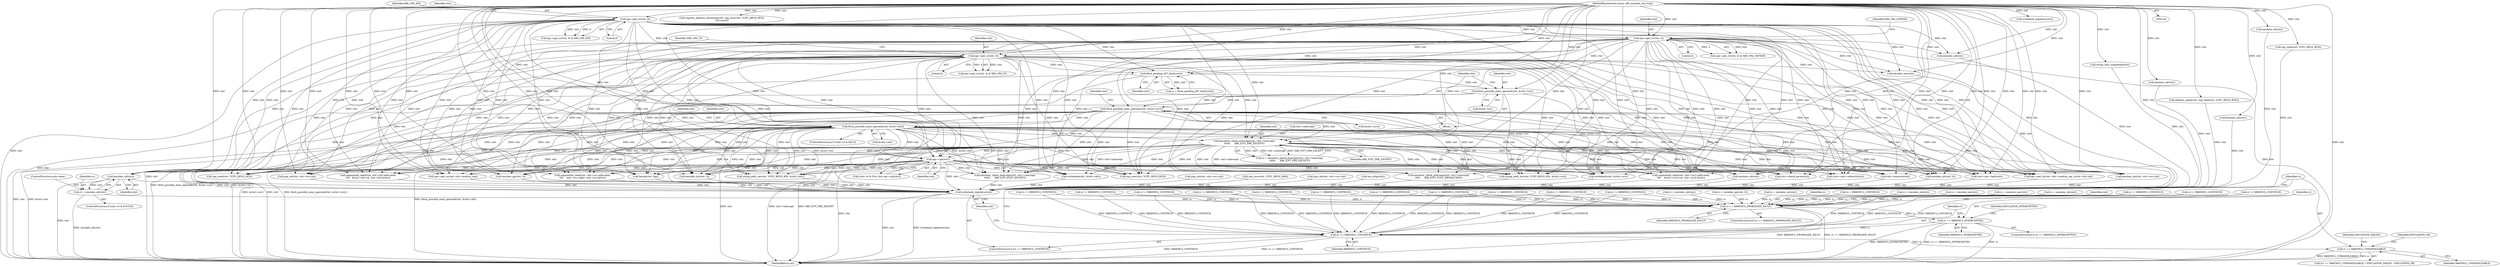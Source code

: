 digraph "0_linux_234f3ce485d54017f15cf5e0699cff4100121601_8@pointer" {
"1000404" [label="(Call,emulate_ud(ctxt))"];
"1000375" [label="(Call,emulator_check_intercept(ctxt, ctxt->intercept,\n\t\t\t\t\t\t      X86_ICPT_PRE_EXCEPT))"];
"1000342" [label="(Call,fetch_possible_mmx_operand(ctxt, &ctxt->src2))"];
"1000336" [label="(Call,fetch_possible_mmx_operand(ctxt, &ctxt->src))"];
"1000329" [label="(Call,flush_pending_x87_faults(ctxt))"];
"1000290" [label="(Call,ops->get_cr(ctxt, 4))"];
"1000278" [label="(Call,ops->get_cr(ctxt, 0))"];
"1000145" [label="(MethodParameterIn,struct x86_emulate_ctxt *ctxt)"];
"1000310" [label="(Call,ops->get_cr(ctxt, 0))"];
"1000355" [label="(Call,fetch_possible_mmx_operand(ctxt, &ctxt->dst))"];
"1000393" [label="(Call,ops->cpl(ctxt))"];
"1000402" [label="(Call,rc = emulate_ud(ctxt))"];
"1001195" [label="(Call,rc == X86EMUL_PROPAGATE_FAULT)"];
"1001213" [label="(Call,rc == X86EMUL_INTERCEPTED)"];
"1001219" [label="(Call,rc == X86EMUL_CONTINUE)"];
"1001226" [label="(Call,rc == X86EMUL_UNHANDLEABLE)"];
"1001222" [label="(Call,writeback_registers(ctxt))"];
"1001221" [label="(Identifier,X86EMUL_CONTINUE)"];
"1000295" [label="(Call,rc = emulate_ud(ctxt))"];
"1001322" [label="(Call,jmp_rel(ctxt, ctxt->src.val))"];
"1000642" [label="(Call,rc != X86EMUL_CONTINUE)"];
"1000407" [label="(Call,rc = emulate_gp(ctxt, 0))"];
"1001213" [label="(Call,rc == X86EMUL_INTERCEPTED)"];
"1000831" [label="(Call,reg_rmw(ctxt, VCPU_REGS_RAX))"];
"1000948" [label="(Call,ctxt->ops->halt(ctxt))"];
"1000194" [label="(Call,emulate_ud(ctxt))"];
"1001260" [label="(Call,ops->get_dr(ctxt, ctxt->modrm_reg, &ctxt->dst.val))"];
"1001130" [label="(Call,register_address_increment(ctxt, reg_rmw(ctxt, VCPU_REGS_RCX),\n\t\t\t\t-count))"];
"1000312" [label="(Literal,0)"];
"1001026" [label="(Call,rc != X86EMUL_CONTINUE)"];
"1000281" [label="(Identifier,X86_CR0_EM)"];
"1001214" [label="(Identifier,rc)"];
"1000382" [label="(Call,rc != X86EMUL_CONTINUE)"];
"1000376" [label="(Identifier,ctxt)"];
"1000277" [label="(Call,ops->get_cr(ctxt, 0) & X86_CR0_EM)"];
"1000730" [label="(Call,rc != X86EMUL_CONTINUE)"];
"1001223" [label="(Identifier,ctxt)"];
"1000279" [label="(Identifier,ctxt)"];
"1001222" [label="(Call,writeback_registers(ctxt))"];
"1000357" [label="(Call,&ctxt->dst)"];
"1000403" [label="(Identifier,rc)"];
"1000336" [label="(Call,fetch_possible_mmx_operand(ctxt, &ctxt->src))"];
"1000909" [label="(Call,emulate_int(ctxt, ctxt->src.val))"];
"1000387" [label="(Call,(ctxt->d & Priv) && ops->cpl(ctxt))"];
"1000402" [label="(Call,rc = emulate_ud(ctxt))"];
"1000343" [label="(Identifier,ctxt)"];
"1001132" [label="(Call,reg_rmw(ctxt, VCPU_REGS_RCX))"];
"1000393" [label="(Call,ops->cpl(ctxt))"];
"1000214" [label="(Call,rc = emulate_ud(ctxt))"];
"1000326" [label="(Block,)"];
"1000543" [label="(Call,rc != X86EMUL_CONTINUE)"];
"1000412" [label="(ControlStructure,goto done;)"];
"1001081" [label="(Call,string_addr_inc(ctxt, VCPU_REGS_RDI, &ctxt->dst))"];
"1000932" [label="(Call,jmp_rel(ctxt, ctxt->src.val))"];
"1000740" [label="(Call,rc != X86EMUL_CONTINUE)"];
"1000309" [label="(Call,ops->get_cr(ctxt, 0) & X86_CR0_TS)"];
"1000280" [label="(Literal,0)"];
"1000621" [label="(Call,segmented_read(ctxt, ctxt->dst.addr.mem,\n\t\t\t\t   &ctxt->dst.val, ctxt->dst.bytes))"];
"1001151" [label="(Call,reg_read(ctxt, VCPU_REGS_RCX))"];
"1001139" [label="(Call,string_insn_completed(ctxt))"];
"1000352" [label="(Identifier,ctxt)"];
"1001229" [label="(Identifier,EMULATION_FAILED)"];
"1000461" [label="(Call,emulator_check_intercept(ctxt, ctxt->intercept,\n\t\t\t\t\t\t      X86_ICPT_POST_EXCEPT))"];
"1000317" [label="(Call,emulate_nm(ctxt))"];
"1001215" [label="(Identifier,X86EMUL_INTERCEPTED)"];
"1001194" [label="(ControlStructure,if (rc == X86EMUL_PROPAGATE_FAULT))"];
"1000796" [label="(Call,jmp_rel(ctxt, ctxt->src.val))"];
"1000373" [label="(Call,rc = emulator_check_intercept(ctxt, ctxt->intercept,\n\t\t\t\t\t\t      X86_ICPT_PRE_EXCEPT))"];
"1001040" [label="(Call,writeback(ctxt, &ctxt->dst))"];
"1001219" [label="(Call,rc == X86EMUL_CONTINUE)"];
"1000337" [label="(Identifier,ctxt)"];
"1000145" [label="(MethodParameterIn,struct x86_emulate_ctxt *ctxt)"];
"1000332" [label="(Call,rc != X86EMUL_CONTINUE)"];
"1001217" [label="(Identifier,EMULATION_INTERCEPTED)"];
"1000590" [label="(Call,rc != X86EMUL_CONTINUE)"];
"1001253" [label="(Call,ops->get_cr(ctxt, ctxt->modrm_reg))"];
"1000679" [label="(Call,rc != X86EMUL_CONTINUE)"];
"1001218" [label="(ControlStructure,if (rc == X86EMUL_CONTINUE))"];
"1000726" [label="(Call,fastop(ctxt, fop))"];
"1001225" [label="(Call,(rc == X86EMUL_UNHANDLEABLE) ? EMULATION_FAILED : EMULATION_OK)"];
"1001196" [label="(Identifier,rc)"];
"1000154" [label="(Call,rc = X86EMUL_CONTINUE)"];
"1000365" [label="(Identifier,ctxt)"];
"1001466" [label="(Call,rc != X86EMUL_CONTINUE)"];
"1000404" [label="(Call,emulate_ud(ctxt))"];
"1000375" [label="(Call,emulator_check_intercept(ctxt, ctxt->intercept,\n\t\t\t\t\t\t      X86_ICPT_PRE_EXCEPT))"];
"1000342" [label="(Call,fetch_possible_mmx_operand(ctxt, &ctxt->src2))"];
"1000405" [label="(Identifier,ctxt)"];
"1000426" [label="(Call,rc = emulate_ud(ctxt))"];
"1000380" [label="(Identifier,X86_ICPT_PRE_EXCEPT)"];
"1000377" [label="(Call,ctxt->intercept)"];
"1000902" [label="(Call,emulate_int(ctxt, 3))"];
"1001197" [label="(Identifier,X86EMUL_PROPAGATE_FAULT)"];
"1000672" [label="(Call,emulator_check_intercept(ctxt, ctxt->intercept,\n\t\t\t\t\t      X86_ICPT_POST_MEMACCESS))"];
"1001195" [label="(Call,rc == X86EMUL_PROPAGATE_FAULT)"];
"1000468" [label="(Call,rc != X86EMUL_CONTINUE)"];
"1001047" [label="(Call,rc != X86EMUL_CONTINUE)"];
"1001066" [label="(Call,string_addr_inc(ctxt, VCPU_REGS_RSI, &ctxt->src))"];
"1000292" [label="(Literal,4)"];
"1000313" [label="(Identifier,X86_CR0_TS)"];
"1000344" [label="(Call,&ctxt->src2)"];
"1000192" [label="(Call,rc = emulate_ud(ctxt))"];
"1000844" [label="(Call,em_xchg(ctxt))"];
"1000330" [label="(Identifier,ctxt)"];
"1000394" [label="(Identifier,ctxt)"];
"1000293" [label="(Identifier,X86_CR4_OSFXSR)"];
"1000327" [label="(Call,rc = flush_pending_x87_faults(ctxt))"];
"1000338" [label="(Call,&ctxt->src)"];
"1000356" [label="(Identifier,ctxt)"];
"1001474" [label="(MethodReturn,int)"];
"1000289" [label="(Call,ops->get_cr(ctxt, 4) & X86_CR4_OSFXSR)"];
"1000409" [label="(Call,emulate_gp(ctxt, 0))"];
"1001019" [label="(Call,writeback(ctxt, &ctxt->src))"];
"1000216" [label="(Call,emulate_ud(ctxt))"];
"1000315" [label="(Call,rc = emulate_nm(ctxt))"];
"1001212" [label="(ControlStructure,if (rc == X86EMUL_INTERCEPTED))"];
"1000523" [label="(Call,segmented_read(ctxt, ctxt->src.addr.mem,\n\t\t\t\t    ctxt->src.valptr, ctxt->src.bytes))"];
"1000487" [label="(Call,reg_read(ctxt, VCPU_REGS_RCX))"];
"1000278" [label="(Call,ops->get_cr(ctxt, 0))"];
"1000569" [label="(Call,segmented_read(ctxt, ctxt->src2.addr.mem,\n\t\t\t\t    &ctxt->src2.val, ctxt->src2.bytes))"];
"1001226" [label="(Call,rc == X86EMUL_UNHANDLEABLE)"];
"1000428" [label="(Call,emulate_ud(ctxt))"];
"1000440" [label="(Call,ctxt->check_perm(ctxt))"];
"1001176" [label="(Call,writeback_registers(ctxt))"];
"1000355" [label="(Call,fetch_possible_mmx_operand(ctxt, &ctxt->dst))"];
"1000311" [label="(Identifier,ctxt)"];
"1000989" [label="(Call,rc != X86EMUL_CONTINUE)"];
"1001238" [label="(Call,(ctxt->ops->wbinvd)(ctxt))"];
"1000485" [label="(Call,address_mask(ctxt, reg_read(ctxt, VCPU_REGS_RCX)))"];
"1001220" [label="(Identifier,rc)"];
"1000310" [label="(Call,ops->get_cr(ctxt, 0))"];
"1000737" [label="(Call,ctxt->execute(ctxt))"];
"1000262" [label="(Call,rc = emulate_ud(ctxt))"];
"1001203" [label="(Identifier,ctxt)"];
"1000297" [label="(Call,emulate_ud(ctxt))"];
"1000396" [label="(ControlStructure,if (ctxt->d & PrivUD))"];
"1000264" [label="(Call,emulate_ud(ctxt))"];
"1001230" [label="(Identifier,EMULATION_OK)"];
"1000926" [label="(Call,emulate_int(ctxt, 4))"];
"1000291" [label="(Identifier,ctxt)"];
"1000348" [label="(ControlStructure,if (!(ctxt->d & Mov)))"];
"1001228" [label="(Identifier,X86EMUL_UNHANDLEABLE)"];
"1000290" [label="(Call,ops->get_cr(ctxt, 4))"];
"1000443" [label="(Call,rc != X86EMUL_CONTINUE)"];
"1000329" [label="(Call,flush_pending_x87_faults(ctxt))"];
"1001227" [label="(Identifier,rc)"];
"1000404" -> "1000402"  [label="AST: "];
"1000404" -> "1000405"  [label="CFG: "];
"1000405" -> "1000404"  [label="AST: "];
"1000402" -> "1000404"  [label="CFG: "];
"1000404" -> "1001474"  [label="DDG: ctxt"];
"1000404" -> "1000402"  [label="DDG: ctxt"];
"1000375" -> "1000404"  [label="DDG: ctxt"];
"1000393" -> "1000404"  [label="DDG: ctxt"];
"1000342" -> "1000404"  [label="DDG: ctxt"];
"1000310" -> "1000404"  [label="DDG: ctxt"];
"1000278" -> "1000404"  [label="DDG: ctxt"];
"1000355" -> "1000404"  [label="DDG: ctxt"];
"1000290" -> "1000404"  [label="DDG: ctxt"];
"1000145" -> "1000404"  [label="DDG: ctxt"];
"1000404" -> "1001222"  [label="DDG: ctxt"];
"1000375" -> "1000373"  [label="AST: "];
"1000375" -> "1000380"  [label="CFG: "];
"1000376" -> "1000375"  [label="AST: "];
"1000377" -> "1000375"  [label="AST: "];
"1000380" -> "1000375"  [label="AST: "];
"1000373" -> "1000375"  [label="CFG: "];
"1000375" -> "1001474"  [label="DDG: ctxt"];
"1000375" -> "1001474"  [label="DDG: ctxt->intercept"];
"1000375" -> "1001474"  [label="DDG: X86_ICPT_PRE_EXCEPT"];
"1000375" -> "1000373"  [label="DDG: ctxt"];
"1000375" -> "1000373"  [label="DDG: ctxt->intercept"];
"1000375" -> "1000373"  [label="DDG: X86_ICPT_PRE_EXCEPT"];
"1000342" -> "1000375"  [label="DDG: ctxt"];
"1000310" -> "1000375"  [label="DDG: ctxt"];
"1000278" -> "1000375"  [label="DDG: ctxt"];
"1000355" -> "1000375"  [label="DDG: ctxt"];
"1000290" -> "1000375"  [label="DDG: ctxt"];
"1000145" -> "1000375"  [label="DDG: ctxt"];
"1000375" -> "1000393"  [label="DDG: ctxt"];
"1000375" -> "1000409"  [label="DDG: ctxt"];
"1000375" -> "1000428"  [label="DDG: ctxt"];
"1000375" -> "1000440"  [label="DDG: ctxt"];
"1000375" -> "1000461"  [label="DDG: ctxt"];
"1000375" -> "1000461"  [label="DDG: ctxt->intercept"];
"1000375" -> "1000487"  [label="DDG: ctxt"];
"1000375" -> "1000523"  [label="DDG: ctxt"];
"1000375" -> "1000569"  [label="DDG: ctxt"];
"1000375" -> "1000621"  [label="DDG: ctxt"];
"1000375" -> "1000672"  [label="DDG: ctxt"];
"1000375" -> "1000672"  [label="DDG: ctxt->intercept"];
"1000375" -> "1000726"  [label="DDG: ctxt"];
"1000375" -> "1000737"  [label="DDG: ctxt"];
"1000375" -> "1000902"  [label="DDG: ctxt"];
"1000375" -> "1000909"  [label="DDG: ctxt"];
"1000375" -> "1000926"  [label="DDG: ctxt"];
"1000375" -> "1000932"  [label="DDG: ctxt"];
"1000375" -> "1000948"  [label="DDG: ctxt"];
"1000375" -> "1001019"  [label="DDG: ctxt"];
"1000375" -> "1001040"  [label="DDG: ctxt"];
"1000375" -> "1001066"  [label="DDG: ctxt"];
"1000375" -> "1001081"  [label="DDG: ctxt"];
"1000375" -> "1001132"  [label="DDG: ctxt"];
"1000375" -> "1001222"  [label="DDG: ctxt"];
"1000375" -> "1001238"  [label="DDG: ctxt"];
"1000375" -> "1001253"  [label="DDG: ctxt"];
"1000375" -> "1001260"  [label="DDG: ctxt"];
"1000342" -> "1000326"  [label="AST: "];
"1000342" -> "1000344"  [label="CFG: "];
"1000343" -> "1000342"  [label="AST: "];
"1000344" -> "1000342"  [label="AST: "];
"1000352" -> "1000342"  [label="CFG: "];
"1000342" -> "1001474"  [label="DDG: &ctxt->src2"];
"1000342" -> "1001474"  [label="DDG: ctxt"];
"1000342" -> "1001474"  [label="DDG: fetch_possible_mmx_operand(ctxt, &ctxt->src2)"];
"1000336" -> "1000342"  [label="DDG: ctxt"];
"1000145" -> "1000342"  [label="DDG: ctxt"];
"1000342" -> "1000355"  [label="DDG: ctxt"];
"1000342" -> "1000393"  [label="DDG: ctxt"];
"1000342" -> "1000409"  [label="DDG: ctxt"];
"1000342" -> "1000428"  [label="DDG: ctxt"];
"1000342" -> "1000440"  [label="DDG: ctxt"];
"1000342" -> "1000461"  [label="DDG: ctxt"];
"1000342" -> "1000487"  [label="DDG: ctxt"];
"1000342" -> "1000523"  [label="DDG: ctxt"];
"1000342" -> "1000569"  [label="DDG: ctxt"];
"1000342" -> "1000621"  [label="DDG: ctxt"];
"1000342" -> "1000672"  [label="DDG: ctxt"];
"1000342" -> "1000726"  [label="DDG: ctxt"];
"1000342" -> "1000737"  [label="DDG: ctxt"];
"1000342" -> "1000902"  [label="DDG: ctxt"];
"1000342" -> "1000909"  [label="DDG: ctxt"];
"1000342" -> "1000926"  [label="DDG: ctxt"];
"1000342" -> "1000932"  [label="DDG: ctxt"];
"1000342" -> "1000948"  [label="DDG: ctxt"];
"1000342" -> "1001019"  [label="DDG: ctxt"];
"1000342" -> "1001040"  [label="DDG: ctxt"];
"1000342" -> "1001066"  [label="DDG: ctxt"];
"1000342" -> "1001081"  [label="DDG: ctxt"];
"1000342" -> "1001132"  [label="DDG: ctxt"];
"1000342" -> "1001222"  [label="DDG: ctxt"];
"1000342" -> "1001238"  [label="DDG: ctxt"];
"1000342" -> "1001253"  [label="DDG: ctxt"];
"1000342" -> "1001260"  [label="DDG: ctxt"];
"1000336" -> "1000326"  [label="AST: "];
"1000336" -> "1000338"  [label="CFG: "];
"1000337" -> "1000336"  [label="AST: "];
"1000338" -> "1000336"  [label="AST: "];
"1000343" -> "1000336"  [label="CFG: "];
"1000336" -> "1001474"  [label="DDG: fetch_possible_mmx_operand(ctxt, &ctxt->src)"];
"1000336" -> "1001474"  [label="DDG: &ctxt->src"];
"1000329" -> "1000336"  [label="DDG: ctxt"];
"1000145" -> "1000336"  [label="DDG: ctxt"];
"1000336" -> "1001019"  [label="DDG: &ctxt->src"];
"1000336" -> "1001066"  [label="DDG: &ctxt->src"];
"1000329" -> "1000327"  [label="AST: "];
"1000329" -> "1000330"  [label="CFG: "];
"1000330" -> "1000329"  [label="AST: "];
"1000327" -> "1000329"  [label="CFG: "];
"1000329" -> "1001474"  [label="DDG: ctxt"];
"1000329" -> "1000327"  [label="DDG: ctxt"];
"1000290" -> "1000329"  [label="DDG: ctxt"];
"1000310" -> "1000329"  [label="DDG: ctxt"];
"1000278" -> "1000329"  [label="DDG: ctxt"];
"1000145" -> "1000329"  [label="DDG: ctxt"];
"1000329" -> "1001222"  [label="DDG: ctxt"];
"1000290" -> "1000289"  [label="AST: "];
"1000290" -> "1000292"  [label="CFG: "];
"1000291" -> "1000290"  [label="AST: "];
"1000292" -> "1000290"  [label="AST: "];
"1000293" -> "1000290"  [label="CFG: "];
"1000290" -> "1001474"  [label="DDG: ctxt"];
"1000290" -> "1000289"  [label="DDG: ctxt"];
"1000290" -> "1000289"  [label="DDG: 4"];
"1000278" -> "1000290"  [label="DDG: ctxt"];
"1000145" -> "1000290"  [label="DDG: ctxt"];
"1000290" -> "1000297"  [label="DDG: ctxt"];
"1000290" -> "1000310"  [label="DDG: ctxt"];
"1000290" -> "1000317"  [label="DDG: ctxt"];
"1000290" -> "1000393"  [label="DDG: ctxt"];
"1000290" -> "1000409"  [label="DDG: ctxt"];
"1000290" -> "1000428"  [label="DDG: ctxt"];
"1000290" -> "1000440"  [label="DDG: ctxt"];
"1000290" -> "1000461"  [label="DDG: ctxt"];
"1000290" -> "1000487"  [label="DDG: ctxt"];
"1000290" -> "1000523"  [label="DDG: ctxt"];
"1000290" -> "1000569"  [label="DDG: ctxt"];
"1000290" -> "1000621"  [label="DDG: ctxt"];
"1000290" -> "1000672"  [label="DDG: ctxt"];
"1000290" -> "1000726"  [label="DDG: ctxt"];
"1000290" -> "1000737"  [label="DDG: ctxt"];
"1000290" -> "1000902"  [label="DDG: ctxt"];
"1000290" -> "1000909"  [label="DDG: ctxt"];
"1000290" -> "1000926"  [label="DDG: ctxt"];
"1000290" -> "1000932"  [label="DDG: ctxt"];
"1000290" -> "1000948"  [label="DDG: ctxt"];
"1000290" -> "1001019"  [label="DDG: ctxt"];
"1000290" -> "1001040"  [label="DDG: ctxt"];
"1000290" -> "1001066"  [label="DDG: ctxt"];
"1000290" -> "1001081"  [label="DDG: ctxt"];
"1000290" -> "1001132"  [label="DDG: ctxt"];
"1000290" -> "1001222"  [label="DDG: ctxt"];
"1000290" -> "1001238"  [label="DDG: ctxt"];
"1000290" -> "1001253"  [label="DDG: ctxt"];
"1000290" -> "1001260"  [label="DDG: ctxt"];
"1000278" -> "1000277"  [label="AST: "];
"1000278" -> "1000280"  [label="CFG: "];
"1000279" -> "1000278"  [label="AST: "];
"1000280" -> "1000278"  [label="AST: "];
"1000281" -> "1000278"  [label="CFG: "];
"1000278" -> "1001474"  [label="DDG: ctxt"];
"1000278" -> "1000277"  [label="DDG: ctxt"];
"1000278" -> "1000277"  [label="DDG: 0"];
"1000145" -> "1000278"  [label="DDG: ctxt"];
"1000278" -> "1000297"  [label="DDG: ctxt"];
"1000278" -> "1000310"  [label="DDG: ctxt"];
"1000278" -> "1000317"  [label="DDG: ctxt"];
"1000278" -> "1000393"  [label="DDG: ctxt"];
"1000278" -> "1000409"  [label="DDG: ctxt"];
"1000278" -> "1000428"  [label="DDG: ctxt"];
"1000278" -> "1000440"  [label="DDG: ctxt"];
"1000278" -> "1000461"  [label="DDG: ctxt"];
"1000278" -> "1000487"  [label="DDG: ctxt"];
"1000278" -> "1000523"  [label="DDG: ctxt"];
"1000278" -> "1000569"  [label="DDG: ctxt"];
"1000278" -> "1000621"  [label="DDG: ctxt"];
"1000278" -> "1000672"  [label="DDG: ctxt"];
"1000278" -> "1000726"  [label="DDG: ctxt"];
"1000278" -> "1000737"  [label="DDG: ctxt"];
"1000278" -> "1000902"  [label="DDG: ctxt"];
"1000278" -> "1000909"  [label="DDG: ctxt"];
"1000278" -> "1000926"  [label="DDG: ctxt"];
"1000278" -> "1000932"  [label="DDG: ctxt"];
"1000278" -> "1000948"  [label="DDG: ctxt"];
"1000278" -> "1001019"  [label="DDG: ctxt"];
"1000278" -> "1001040"  [label="DDG: ctxt"];
"1000278" -> "1001066"  [label="DDG: ctxt"];
"1000278" -> "1001081"  [label="DDG: ctxt"];
"1000278" -> "1001132"  [label="DDG: ctxt"];
"1000278" -> "1001222"  [label="DDG: ctxt"];
"1000278" -> "1001238"  [label="DDG: ctxt"];
"1000278" -> "1001253"  [label="DDG: ctxt"];
"1000278" -> "1001260"  [label="DDG: ctxt"];
"1000145" -> "1000144"  [label="AST: "];
"1000145" -> "1001474"  [label="DDG: ctxt"];
"1000145" -> "1000194"  [label="DDG: ctxt"];
"1000145" -> "1000216"  [label="DDG: ctxt"];
"1000145" -> "1000264"  [label="DDG: ctxt"];
"1000145" -> "1000297"  [label="DDG: ctxt"];
"1000145" -> "1000310"  [label="DDG: ctxt"];
"1000145" -> "1000317"  [label="DDG: ctxt"];
"1000145" -> "1000355"  [label="DDG: ctxt"];
"1000145" -> "1000393"  [label="DDG: ctxt"];
"1000145" -> "1000409"  [label="DDG: ctxt"];
"1000145" -> "1000428"  [label="DDG: ctxt"];
"1000145" -> "1000440"  [label="DDG: ctxt"];
"1000145" -> "1000461"  [label="DDG: ctxt"];
"1000145" -> "1000485"  [label="DDG: ctxt"];
"1000145" -> "1000487"  [label="DDG: ctxt"];
"1000145" -> "1000523"  [label="DDG: ctxt"];
"1000145" -> "1000569"  [label="DDG: ctxt"];
"1000145" -> "1000621"  [label="DDG: ctxt"];
"1000145" -> "1000672"  [label="DDG: ctxt"];
"1000145" -> "1000726"  [label="DDG: ctxt"];
"1000145" -> "1000737"  [label="DDG: ctxt"];
"1000145" -> "1000902"  [label="DDG: ctxt"];
"1000145" -> "1000909"  [label="DDG: ctxt"];
"1000145" -> "1000926"  [label="DDG: ctxt"];
"1000145" -> "1000932"  [label="DDG: ctxt"];
"1000145" -> "1000948"  [label="DDG: ctxt"];
"1000145" -> "1001019"  [label="DDG: ctxt"];
"1000145" -> "1001040"  [label="DDG: ctxt"];
"1000145" -> "1001066"  [label="DDG: ctxt"];
"1000145" -> "1001081"  [label="DDG: ctxt"];
"1000145" -> "1001130"  [label="DDG: ctxt"];
"1000145" -> "1001132"  [label="DDG: ctxt"];
"1000145" -> "1001139"  [label="DDG: ctxt"];
"1000145" -> "1001151"  [label="DDG: ctxt"];
"1000145" -> "1001176"  [label="DDG: ctxt"];
"1000145" -> "1001222"  [label="DDG: ctxt"];
"1000145" -> "1001238"  [label="DDG: ctxt"];
"1000145" -> "1001253"  [label="DDG: ctxt"];
"1000145" -> "1001260"  [label="DDG: ctxt"];
"1000310" -> "1000309"  [label="AST: "];
"1000310" -> "1000312"  [label="CFG: "];
"1000311" -> "1000310"  [label="AST: "];
"1000312" -> "1000310"  [label="AST: "];
"1000313" -> "1000310"  [label="CFG: "];
"1000310" -> "1001474"  [label="DDG: ctxt"];
"1000310" -> "1000309"  [label="DDG: ctxt"];
"1000310" -> "1000309"  [label="DDG: 0"];
"1000310" -> "1000317"  [label="DDG: ctxt"];
"1000310" -> "1000393"  [label="DDG: ctxt"];
"1000310" -> "1000409"  [label="DDG: ctxt"];
"1000310" -> "1000428"  [label="DDG: ctxt"];
"1000310" -> "1000440"  [label="DDG: ctxt"];
"1000310" -> "1000461"  [label="DDG: ctxt"];
"1000310" -> "1000487"  [label="DDG: ctxt"];
"1000310" -> "1000523"  [label="DDG: ctxt"];
"1000310" -> "1000569"  [label="DDG: ctxt"];
"1000310" -> "1000621"  [label="DDG: ctxt"];
"1000310" -> "1000672"  [label="DDG: ctxt"];
"1000310" -> "1000726"  [label="DDG: ctxt"];
"1000310" -> "1000737"  [label="DDG: ctxt"];
"1000310" -> "1000902"  [label="DDG: ctxt"];
"1000310" -> "1000909"  [label="DDG: ctxt"];
"1000310" -> "1000926"  [label="DDG: ctxt"];
"1000310" -> "1000932"  [label="DDG: ctxt"];
"1000310" -> "1000948"  [label="DDG: ctxt"];
"1000310" -> "1001019"  [label="DDG: ctxt"];
"1000310" -> "1001040"  [label="DDG: ctxt"];
"1000310" -> "1001066"  [label="DDG: ctxt"];
"1000310" -> "1001081"  [label="DDG: ctxt"];
"1000310" -> "1001132"  [label="DDG: ctxt"];
"1000310" -> "1001222"  [label="DDG: ctxt"];
"1000310" -> "1001238"  [label="DDG: ctxt"];
"1000310" -> "1001253"  [label="DDG: ctxt"];
"1000310" -> "1001260"  [label="DDG: ctxt"];
"1000355" -> "1000348"  [label="AST: "];
"1000355" -> "1000357"  [label="CFG: "];
"1000356" -> "1000355"  [label="AST: "];
"1000357" -> "1000355"  [label="AST: "];
"1000365" -> "1000355"  [label="CFG: "];
"1000355" -> "1001474"  [label="DDG: ctxt"];
"1000355" -> "1001474"  [label="DDG: &ctxt->dst"];
"1000355" -> "1001474"  [label="DDG: fetch_possible_mmx_operand(ctxt, &ctxt->dst)"];
"1000355" -> "1000393"  [label="DDG: ctxt"];
"1000355" -> "1000409"  [label="DDG: ctxt"];
"1000355" -> "1000428"  [label="DDG: ctxt"];
"1000355" -> "1000440"  [label="DDG: ctxt"];
"1000355" -> "1000461"  [label="DDG: ctxt"];
"1000355" -> "1000487"  [label="DDG: ctxt"];
"1000355" -> "1000523"  [label="DDG: ctxt"];
"1000355" -> "1000569"  [label="DDG: ctxt"];
"1000355" -> "1000621"  [label="DDG: ctxt"];
"1000355" -> "1000672"  [label="DDG: ctxt"];
"1000355" -> "1000726"  [label="DDG: ctxt"];
"1000355" -> "1000737"  [label="DDG: ctxt"];
"1000355" -> "1000902"  [label="DDG: ctxt"];
"1000355" -> "1000909"  [label="DDG: ctxt"];
"1000355" -> "1000926"  [label="DDG: ctxt"];
"1000355" -> "1000932"  [label="DDG: ctxt"];
"1000355" -> "1000948"  [label="DDG: ctxt"];
"1000355" -> "1001019"  [label="DDG: ctxt"];
"1000355" -> "1001040"  [label="DDG: ctxt"];
"1000355" -> "1001040"  [label="DDG: &ctxt->dst"];
"1000355" -> "1001066"  [label="DDG: ctxt"];
"1000355" -> "1001081"  [label="DDG: ctxt"];
"1000355" -> "1001081"  [label="DDG: &ctxt->dst"];
"1000355" -> "1001132"  [label="DDG: ctxt"];
"1000355" -> "1001222"  [label="DDG: ctxt"];
"1000355" -> "1001238"  [label="DDG: ctxt"];
"1000355" -> "1001253"  [label="DDG: ctxt"];
"1000355" -> "1001260"  [label="DDG: ctxt"];
"1000393" -> "1000387"  [label="AST: "];
"1000393" -> "1000394"  [label="CFG: "];
"1000394" -> "1000393"  [label="AST: "];
"1000387" -> "1000393"  [label="CFG: "];
"1000393" -> "1001474"  [label="DDG: ctxt"];
"1000393" -> "1000387"  [label="DDG: ctxt"];
"1000393" -> "1000409"  [label="DDG: ctxt"];
"1000393" -> "1000428"  [label="DDG: ctxt"];
"1000393" -> "1000440"  [label="DDG: ctxt"];
"1000393" -> "1000461"  [label="DDG: ctxt"];
"1000393" -> "1000487"  [label="DDG: ctxt"];
"1000393" -> "1000523"  [label="DDG: ctxt"];
"1000393" -> "1000569"  [label="DDG: ctxt"];
"1000393" -> "1000621"  [label="DDG: ctxt"];
"1000393" -> "1000672"  [label="DDG: ctxt"];
"1000393" -> "1000726"  [label="DDG: ctxt"];
"1000393" -> "1000737"  [label="DDG: ctxt"];
"1000393" -> "1000902"  [label="DDG: ctxt"];
"1000393" -> "1000909"  [label="DDG: ctxt"];
"1000393" -> "1000926"  [label="DDG: ctxt"];
"1000393" -> "1000932"  [label="DDG: ctxt"];
"1000393" -> "1000948"  [label="DDG: ctxt"];
"1000393" -> "1001019"  [label="DDG: ctxt"];
"1000393" -> "1001040"  [label="DDG: ctxt"];
"1000393" -> "1001066"  [label="DDG: ctxt"];
"1000393" -> "1001081"  [label="DDG: ctxt"];
"1000393" -> "1001132"  [label="DDG: ctxt"];
"1000393" -> "1001222"  [label="DDG: ctxt"];
"1000393" -> "1001238"  [label="DDG: ctxt"];
"1000393" -> "1001253"  [label="DDG: ctxt"];
"1000393" -> "1001260"  [label="DDG: ctxt"];
"1000402" -> "1000396"  [label="AST: "];
"1000403" -> "1000402"  [label="AST: "];
"1000412" -> "1000402"  [label="CFG: "];
"1000402" -> "1001474"  [label="DDG: emulate_ud(ctxt)"];
"1000402" -> "1001195"  [label="DDG: rc"];
"1001195" -> "1001194"  [label="AST: "];
"1001195" -> "1001197"  [label="CFG: "];
"1001196" -> "1001195"  [label="AST: "];
"1001197" -> "1001195"  [label="AST: "];
"1001203" -> "1001195"  [label="CFG: "];
"1001214" -> "1001195"  [label="CFG: "];
"1001195" -> "1001474"  [label="DDG: X86EMUL_PROPAGATE_FAULT"];
"1001195" -> "1001474"  [label="DDG: rc == X86EMUL_PROPAGATE_FAULT"];
"1000642" -> "1001195"  [label="DDG: rc"];
"1000332" -> "1001195"  [label="DDG: rc"];
"1000382" -> "1001195"  [label="DDG: rc"];
"1000426" -> "1001195"  [label="DDG: rc"];
"1001026" -> "1001195"  [label="DDG: rc"];
"1000295" -> "1001195"  [label="DDG: rc"];
"1000679" -> "1001195"  [label="DDG: rc"];
"1000315" -> "1001195"  [label="DDG: rc"];
"1001047" -> "1001195"  [label="DDG: rc"];
"1000407" -> "1001195"  [label="DDG: rc"];
"1000262" -> "1001195"  [label="DDG: rc"];
"1000989" -> "1001195"  [label="DDG: rc"];
"1000730" -> "1001195"  [label="DDG: rc"];
"1000740" -> "1001195"  [label="DDG: rc"];
"1000192" -> "1001195"  [label="DDG: rc"];
"1000443" -> "1001195"  [label="DDG: rc"];
"1001466" -> "1001195"  [label="DDG: rc"];
"1000154" -> "1001195"  [label="DDG: rc"];
"1000590" -> "1001195"  [label="DDG: rc"];
"1000468" -> "1001195"  [label="DDG: rc"];
"1000214" -> "1001195"  [label="DDG: rc"];
"1000543" -> "1001195"  [label="DDG: rc"];
"1001195" -> "1001213"  [label="DDG: rc"];
"1001213" -> "1001212"  [label="AST: "];
"1001213" -> "1001215"  [label="CFG: "];
"1001214" -> "1001213"  [label="AST: "];
"1001215" -> "1001213"  [label="AST: "];
"1001217" -> "1001213"  [label="CFG: "];
"1001220" -> "1001213"  [label="CFG: "];
"1001213" -> "1001474"  [label="DDG: X86EMUL_INTERCEPTED"];
"1001213" -> "1001474"  [label="DDG: rc == X86EMUL_INTERCEPTED"];
"1001213" -> "1001474"  [label="DDG: rc"];
"1001213" -> "1001219"  [label="DDG: rc"];
"1001219" -> "1001218"  [label="AST: "];
"1001219" -> "1001221"  [label="CFG: "];
"1001220" -> "1001219"  [label="AST: "];
"1001221" -> "1001219"  [label="AST: "];
"1001223" -> "1001219"  [label="CFG: "];
"1001227" -> "1001219"  [label="CFG: "];
"1001219" -> "1001474"  [label="DDG: X86EMUL_CONTINUE"];
"1001219" -> "1001474"  [label="DDG: rc == X86EMUL_CONTINUE"];
"1000740" -> "1001219"  [label="DDG: X86EMUL_CONTINUE"];
"1001047" -> "1001219"  [label="DDG: X86EMUL_CONTINUE"];
"1000382" -> "1001219"  [label="DDG: X86EMUL_CONTINUE"];
"1000642" -> "1001219"  [label="DDG: X86EMUL_CONTINUE"];
"1001026" -> "1001219"  [label="DDG: X86EMUL_CONTINUE"];
"1000989" -> "1001219"  [label="DDG: X86EMUL_CONTINUE"];
"1000590" -> "1001219"  [label="DDG: X86EMUL_CONTINUE"];
"1000443" -> "1001219"  [label="DDG: X86EMUL_CONTINUE"];
"1001466" -> "1001219"  [label="DDG: X86EMUL_CONTINUE"];
"1000543" -> "1001219"  [label="DDG: X86EMUL_CONTINUE"];
"1000730" -> "1001219"  [label="DDG: X86EMUL_CONTINUE"];
"1000468" -> "1001219"  [label="DDG: X86EMUL_CONTINUE"];
"1000332" -> "1001219"  [label="DDG: X86EMUL_CONTINUE"];
"1000679" -> "1001219"  [label="DDG: X86EMUL_CONTINUE"];
"1001219" -> "1001226"  [label="DDG: rc"];
"1001226" -> "1001225"  [label="AST: "];
"1001226" -> "1001228"  [label="CFG: "];
"1001227" -> "1001226"  [label="AST: "];
"1001228" -> "1001226"  [label="AST: "];
"1001229" -> "1001226"  [label="CFG: "];
"1001230" -> "1001226"  [label="CFG: "];
"1001226" -> "1001474"  [label="DDG: X86EMUL_UNHANDLEABLE"];
"1001226" -> "1001474"  [label="DDG: rc"];
"1001222" -> "1001218"  [label="AST: "];
"1001222" -> "1001223"  [label="CFG: "];
"1001223" -> "1001222"  [label="AST: "];
"1001227" -> "1001222"  [label="CFG: "];
"1001222" -> "1001474"  [label="DDG: ctxt"];
"1001222" -> "1001474"  [label="DDG: writeback_registers(ctxt)"];
"1000523" -> "1001222"  [label="DDG: ctxt"];
"1001238" -> "1001222"  [label="DDG: ctxt"];
"1001253" -> "1001222"  [label="DDG: ctxt"];
"1000409" -> "1001222"  [label="DDG: ctxt"];
"1000948" -> "1001222"  [label="DDG: ctxt"];
"1001260" -> "1001222"  [label="DDG: ctxt"];
"1000297" -> "1001222"  [label="DDG: ctxt"];
"1000485" -> "1001222"  [label="DDG: ctxt"];
"1001040" -> "1001222"  [label="DDG: ctxt"];
"1000621" -> "1001222"  [label="DDG: ctxt"];
"1000317" -> "1001222"  [label="DDG: ctxt"];
"1001139" -> "1001222"  [label="DDG: ctxt"];
"1000726" -> "1001222"  [label="DDG: ctxt"];
"1000216" -> "1001222"  [label="DDG: ctxt"];
"1000926" -> "1001222"  [label="DDG: ctxt"];
"1000194" -> "1001222"  [label="DDG: ctxt"];
"1000264" -> "1001222"  [label="DDG: ctxt"];
"1001151" -> "1001222"  [label="DDG: ctxt"];
"1000831" -> "1001222"  [label="DDG: ctxt"];
"1000737" -> "1001222"  [label="DDG: ctxt"];
"1001019" -> "1001222"  [label="DDG: ctxt"];
"1000909" -> "1001222"  [label="DDG: ctxt"];
"1000932" -> "1001222"  [label="DDG: ctxt"];
"1001066" -> "1001222"  [label="DDG: ctxt"];
"1000569" -> "1001222"  [label="DDG: ctxt"];
"1000461" -> "1001222"  [label="DDG: ctxt"];
"1000440" -> "1001222"  [label="DDG: ctxt"];
"1001322" -> "1001222"  [label="DDG: ctxt"];
"1000902" -> "1001222"  [label="DDG: ctxt"];
"1000672" -> "1001222"  [label="DDG: ctxt"];
"1000844" -> "1001222"  [label="DDG: ctxt"];
"1000428" -> "1001222"  [label="DDG: ctxt"];
"1000796" -> "1001222"  [label="DDG: ctxt"];
"1001081" -> "1001222"  [label="DDG: ctxt"];
}
